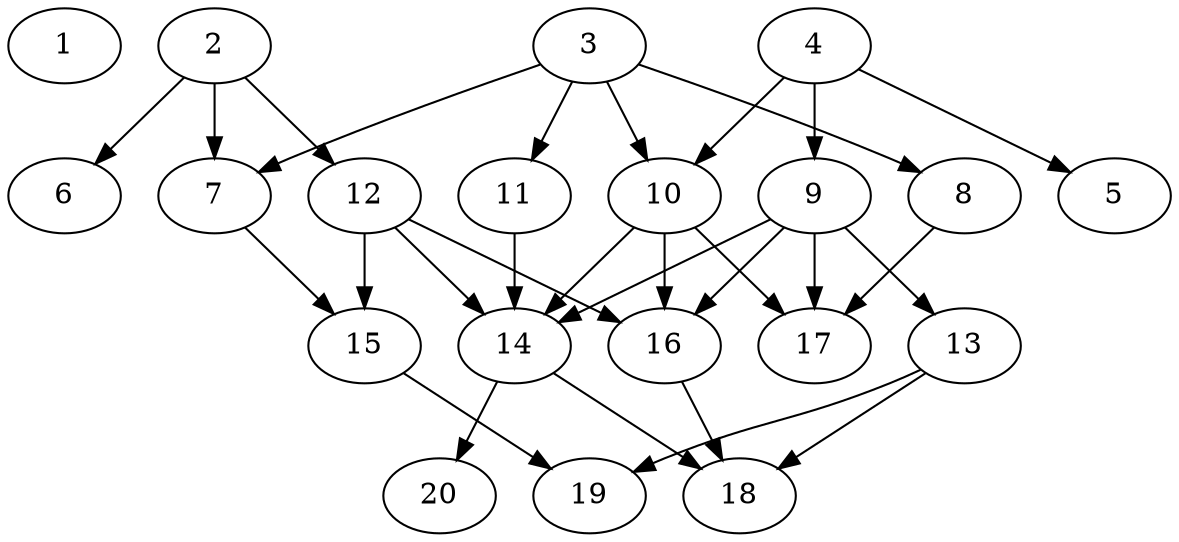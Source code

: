 // DAG automatically generated by daggen at Wed Jul 24 22:02:40 2019
// ./daggen --dot -n 20 --ccr 0.4 --fat 0.6 --regular 0.5 --density 0.5 --mindata 5242880 --maxdata 52428800 
digraph G {
  1 [size="77719040", alpha="0.06", expect_size="31087616"] 
  2 [size="101253120", alpha="0.12", expect_size="40501248"] 
  2 -> 6 [size ="40501248"]
  2 -> 7 [size ="40501248"]
  2 -> 12 [size ="40501248"]
  3 [size="104135680", alpha="0.18", expect_size="41654272"] 
  3 -> 7 [size ="41654272"]
  3 -> 8 [size ="41654272"]
  3 -> 10 [size ="41654272"]
  3 -> 11 [size ="41654272"]
  4 [size="45099520", alpha="0.10", expect_size="18039808"] 
  4 -> 5 [size ="18039808"]
  4 -> 9 [size ="18039808"]
  4 -> 10 [size ="18039808"]
  5 [size="66222080", alpha="0.19", expect_size="26488832"] 
  6 [size="119736320", alpha="0.08", expect_size="47894528"] 
  7 [size="102896640", alpha="0.07", expect_size="41158656"] 
  7 -> 15 [size ="41158656"]
  8 [size="65469440", alpha="0.14", expect_size="26187776"] 
  8 -> 17 [size ="26187776"]
  9 [size="43307520", alpha="0.15", expect_size="17323008"] 
  9 -> 13 [size ="17323008"]
  9 -> 14 [size ="17323008"]
  9 -> 16 [size ="17323008"]
  9 -> 17 [size ="17323008"]
  10 [size="71383040", alpha="0.04", expect_size="28553216"] 
  10 -> 14 [size ="28553216"]
  10 -> 16 [size ="28553216"]
  10 -> 17 [size ="28553216"]
  11 [size="121085440", alpha="0.04", expect_size="48434176"] 
  11 -> 14 [size ="48434176"]
  12 [size="37196800", alpha="0.18", expect_size="14878720"] 
  12 -> 14 [size ="14878720"]
  12 -> 15 [size ="14878720"]
  12 -> 16 [size ="14878720"]
  13 [size="107210240", alpha="0.00", expect_size="42884096"] 
  13 -> 18 [size ="42884096"]
  13 -> 19 [size ="42884096"]
  14 [size="96560640", alpha="0.08", expect_size="38624256"] 
  14 -> 18 [size ="38624256"]
  14 -> 20 [size ="38624256"]
  15 [size="39623680", alpha="0.05", expect_size="15849472"] 
  15 -> 19 [size ="15849472"]
  16 [size="33384960", alpha="0.03", expect_size="13353984"] 
  16 -> 18 [size ="13353984"]
  17 [size="81794560", alpha="0.11", expect_size="32717824"] 
  18 [size="122268160", alpha="0.16", expect_size="48907264"] 
  19 [size="87674880", alpha="0.15", expect_size="35069952"] 
  20 [size="56396800", alpha="0.12", expect_size="22558720"] 
}
